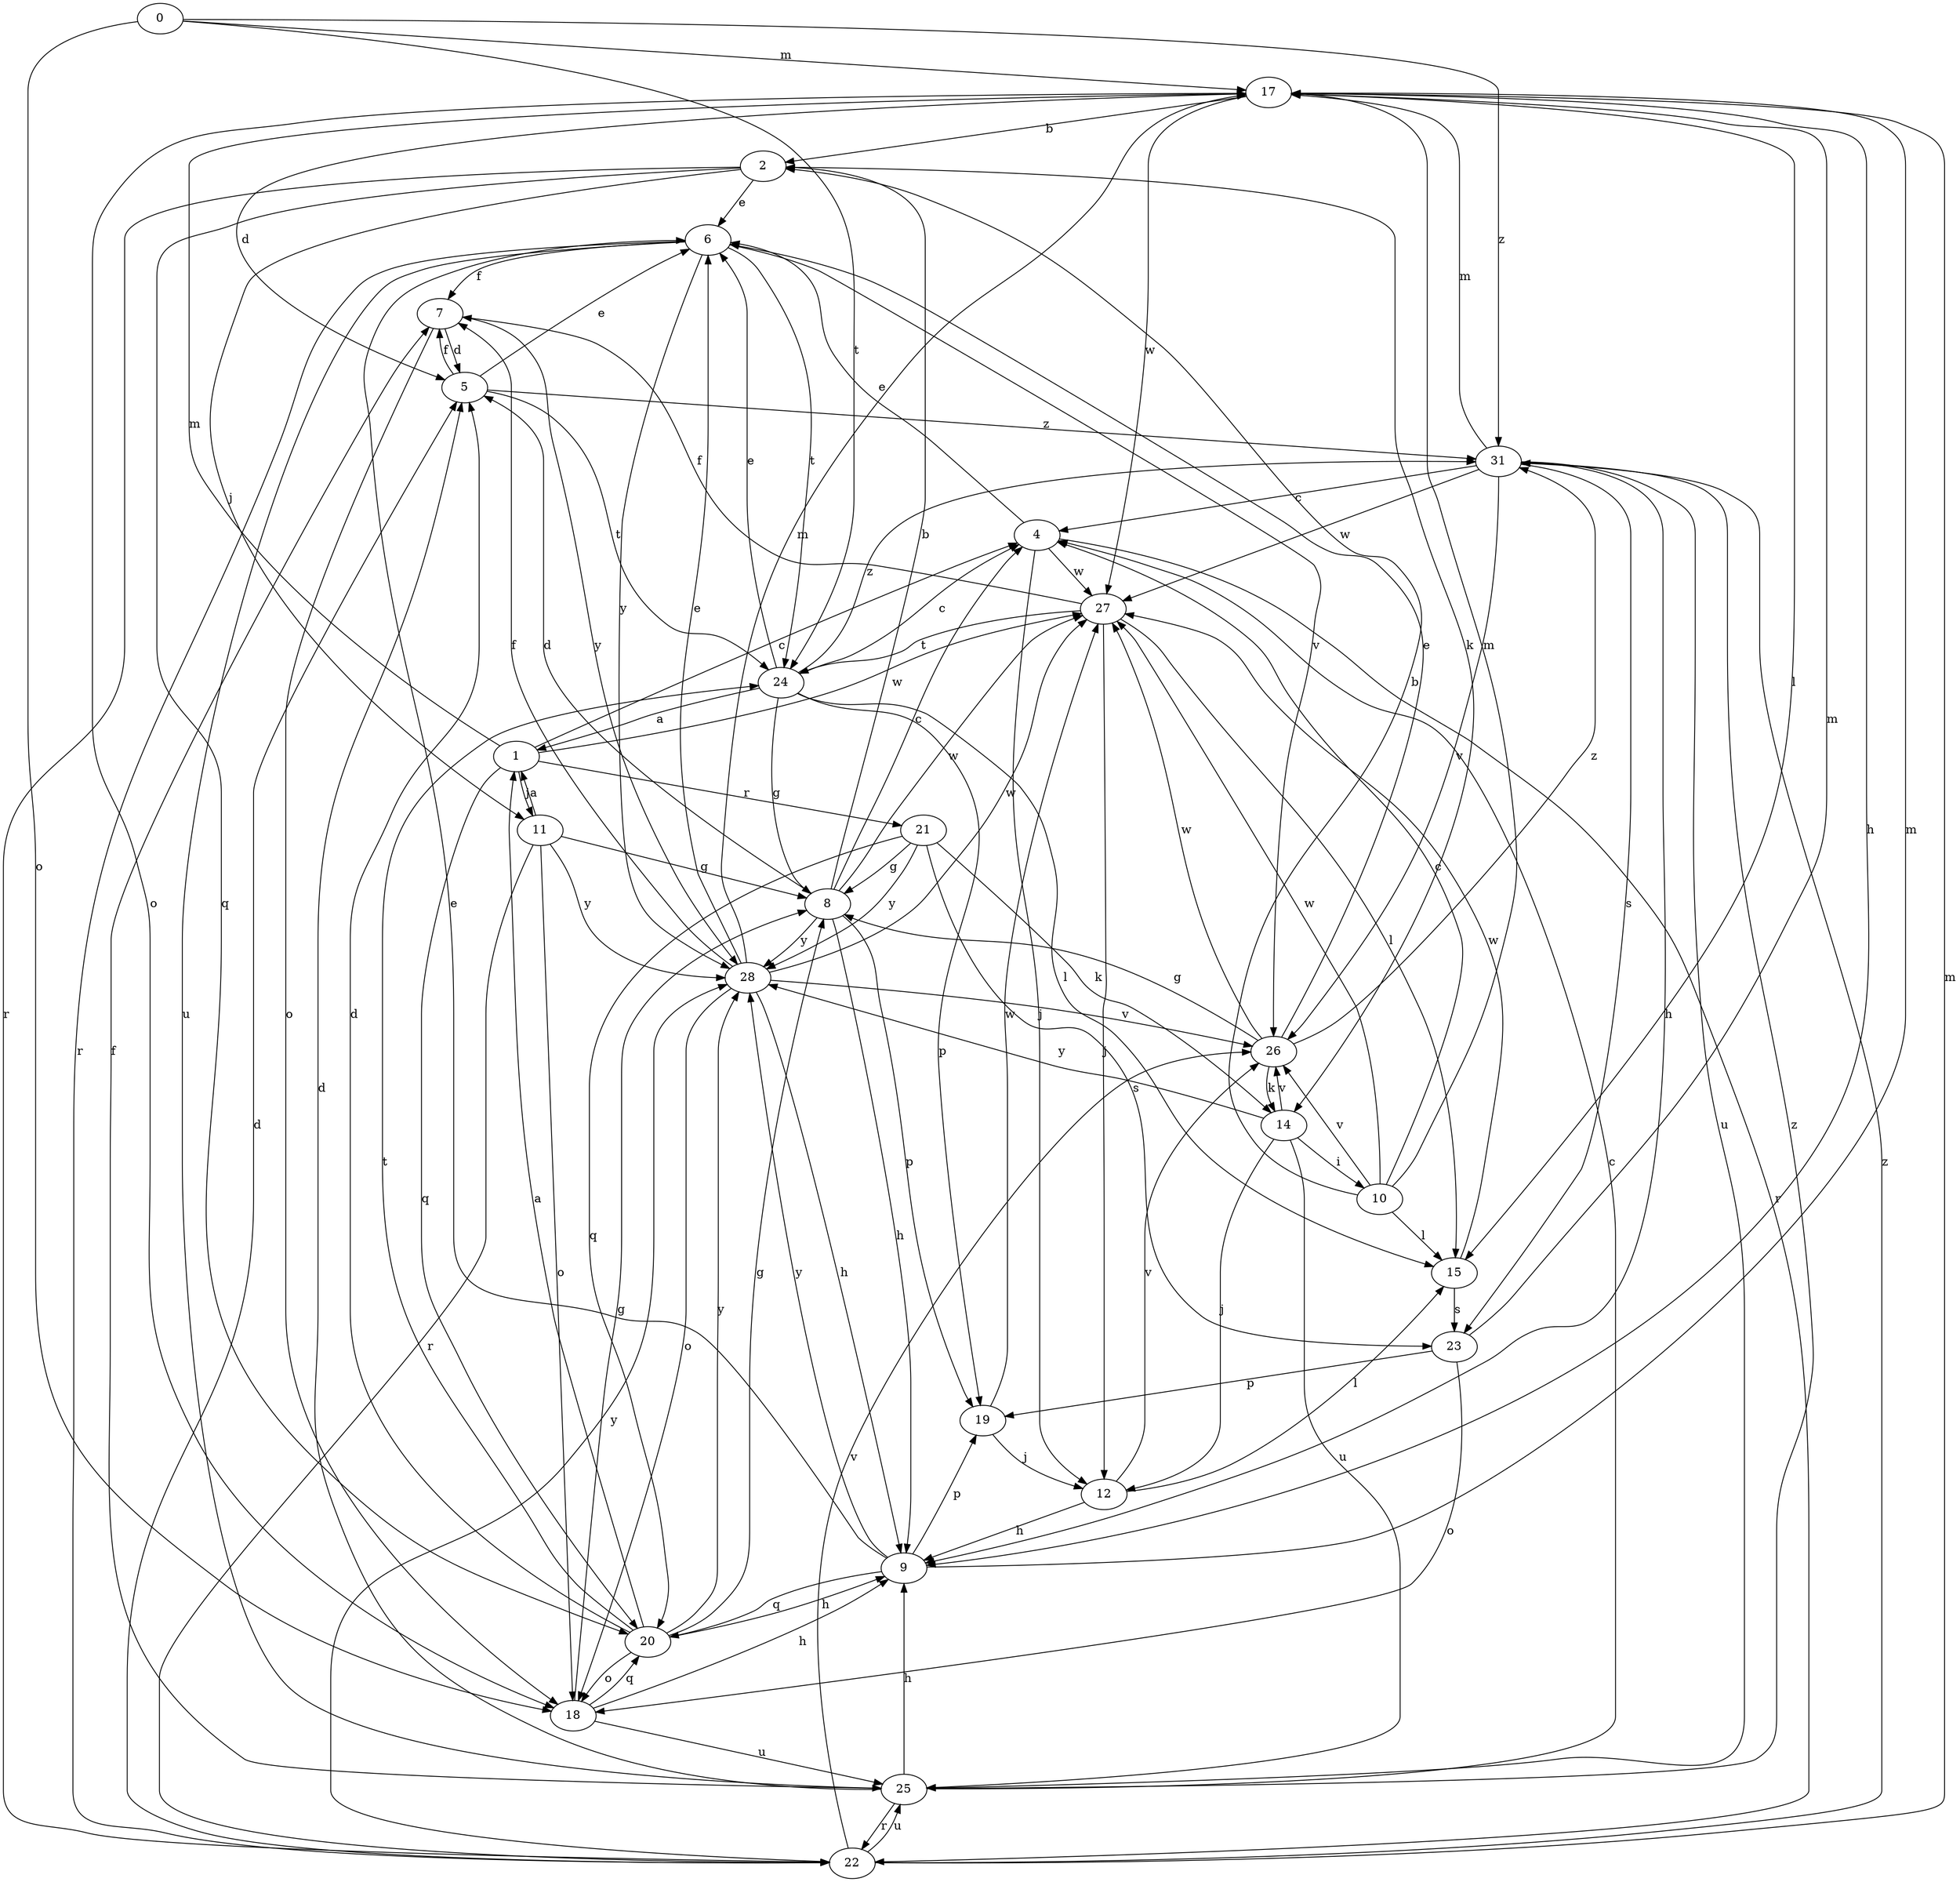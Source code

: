 strict digraph  {
0;
1;
2;
4;
5;
6;
7;
8;
9;
10;
11;
12;
14;
15;
17;
18;
19;
20;
21;
22;
23;
24;
25;
26;
27;
28;
31;
0 -> 17  [label=m];
0 -> 18  [label=o];
0 -> 24  [label=t];
0 -> 31  [label=z];
1 -> 4  [label=c];
1 -> 11  [label=j];
1 -> 17  [label=m];
1 -> 20  [label=q];
1 -> 21  [label=r];
1 -> 27  [label=w];
2 -> 6  [label=e];
2 -> 11  [label=j];
2 -> 14  [label=k];
2 -> 20  [label=q];
2 -> 22  [label=r];
4 -> 6  [label=e];
4 -> 12  [label=j];
4 -> 22  [label=r];
4 -> 27  [label=w];
5 -> 6  [label=e];
5 -> 7  [label=f];
5 -> 24  [label=t];
5 -> 31  [label=z];
6 -> 7  [label=f];
6 -> 22  [label=r];
6 -> 24  [label=t];
6 -> 25  [label=u];
6 -> 26  [label=v];
6 -> 28  [label=y];
7 -> 5  [label=d];
7 -> 18  [label=o];
7 -> 28  [label=y];
8 -> 2  [label=b];
8 -> 4  [label=c];
8 -> 5  [label=d];
8 -> 9  [label=h];
8 -> 19  [label=p];
8 -> 27  [label=w];
8 -> 28  [label=y];
9 -> 6  [label=e];
9 -> 17  [label=m];
9 -> 19  [label=p];
9 -> 20  [label=q];
9 -> 28  [label=y];
10 -> 2  [label=b];
10 -> 4  [label=c];
10 -> 15  [label=l];
10 -> 17  [label=m];
10 -> 26  [label=v];
10 -> 27  [label=w];
11 -> 1  [label=a];
11 -> 8  [label=g];
11 -> 18  [label=o];
11 -> 22  [label=r];
11 -> 28  [label=y];
12 -> 9  [label=h];
12 -> 15  [label=l];
12 -> 26  [label=v];
14 -> 10  [label=i];
14 -> 12  [label=j];
14 -> 25  [label=u];
14 -> 26  [label=v];
14 -> 28  [label=y];
15 -> 23  [label=s];
15 -> 27  [label=w];
17 -> 2  [label=b];
17 -> 5  [label=d];
17 -> 9  [label=h];
17 -> 15  [label=l];
17 -> 18  [label=o];
17 -> 27  [label=w];
18 -> 8  [label=g];
18 -> 9  [label=h];
18 -> 20  [label=q];
18 -> 25  [label=u];
19 -> 12  [label=j];
19 -> 27  [label=w];
20 -> 1  [label=a];
20 -> 5  [label=d];
20 -> 8  [label=g];
20 -> 9  [label=h];
20 -> 18  [label=o];
20 -> 24  [label=t];
20 -> 28  [label=y];
21 -> 8  [label=g];
21 -> 14  [label=k];
21 -> 20  [label=q];
21 -> 23  [label=s];
21 -> 28  [label=y];
22 -> 5  [label=d];
22 -> 17  [label=m];
22 -> 25  [label=u];
22 -> 26  [label=v];
22 -> 28  [label=y];
22 -> 31  [label=z];
23 -> 17  [label=m];
23 -> 18  [label=o];
23 -> 19  [label=p];
24 -> 1  [label=a];
24 -> 4  [label=c];
24 -> 6  [label=e];
24 -> 8  [label=g];
24 -> 15  [label=l];
24 -> 19  [label=p];
24 -> 31  [label=z];
25 -> 4  [label=c];
25 -> 5  [label=d];
25 -> 7  [label=f];
25 -> 9  [label=h];
25 -> 22  [label=r];
25 -> 31  [label=z];
26 -> 6  [label=e];
26 -> 8  [label=g];
26 -> 14  [label=k];
26 -> 27  [label=w];
26 -> 31  [label=z];
27 -> 7  [label=f];
27 -> 12  [label=j];
27 -> 15  [label=l];
27 -> 24  [label=t];
28 -> 6  [label=e];
28 -> 7  [label=f];
28 -> 9  [label=h];
28 -> 17  [label=m];
28 -> 18  [label=o];
28 -> 26  [label=v];
28 -> 27  [label=w];
31 -> 4  [label=c];
31 -> 9  [label=h];
31 -> 17  [label=m];
31 -> 23  [label=s];
31 -> 25  [label=u];
31 -> 26  [label=v];
31 -> 27  [label=w];
}
